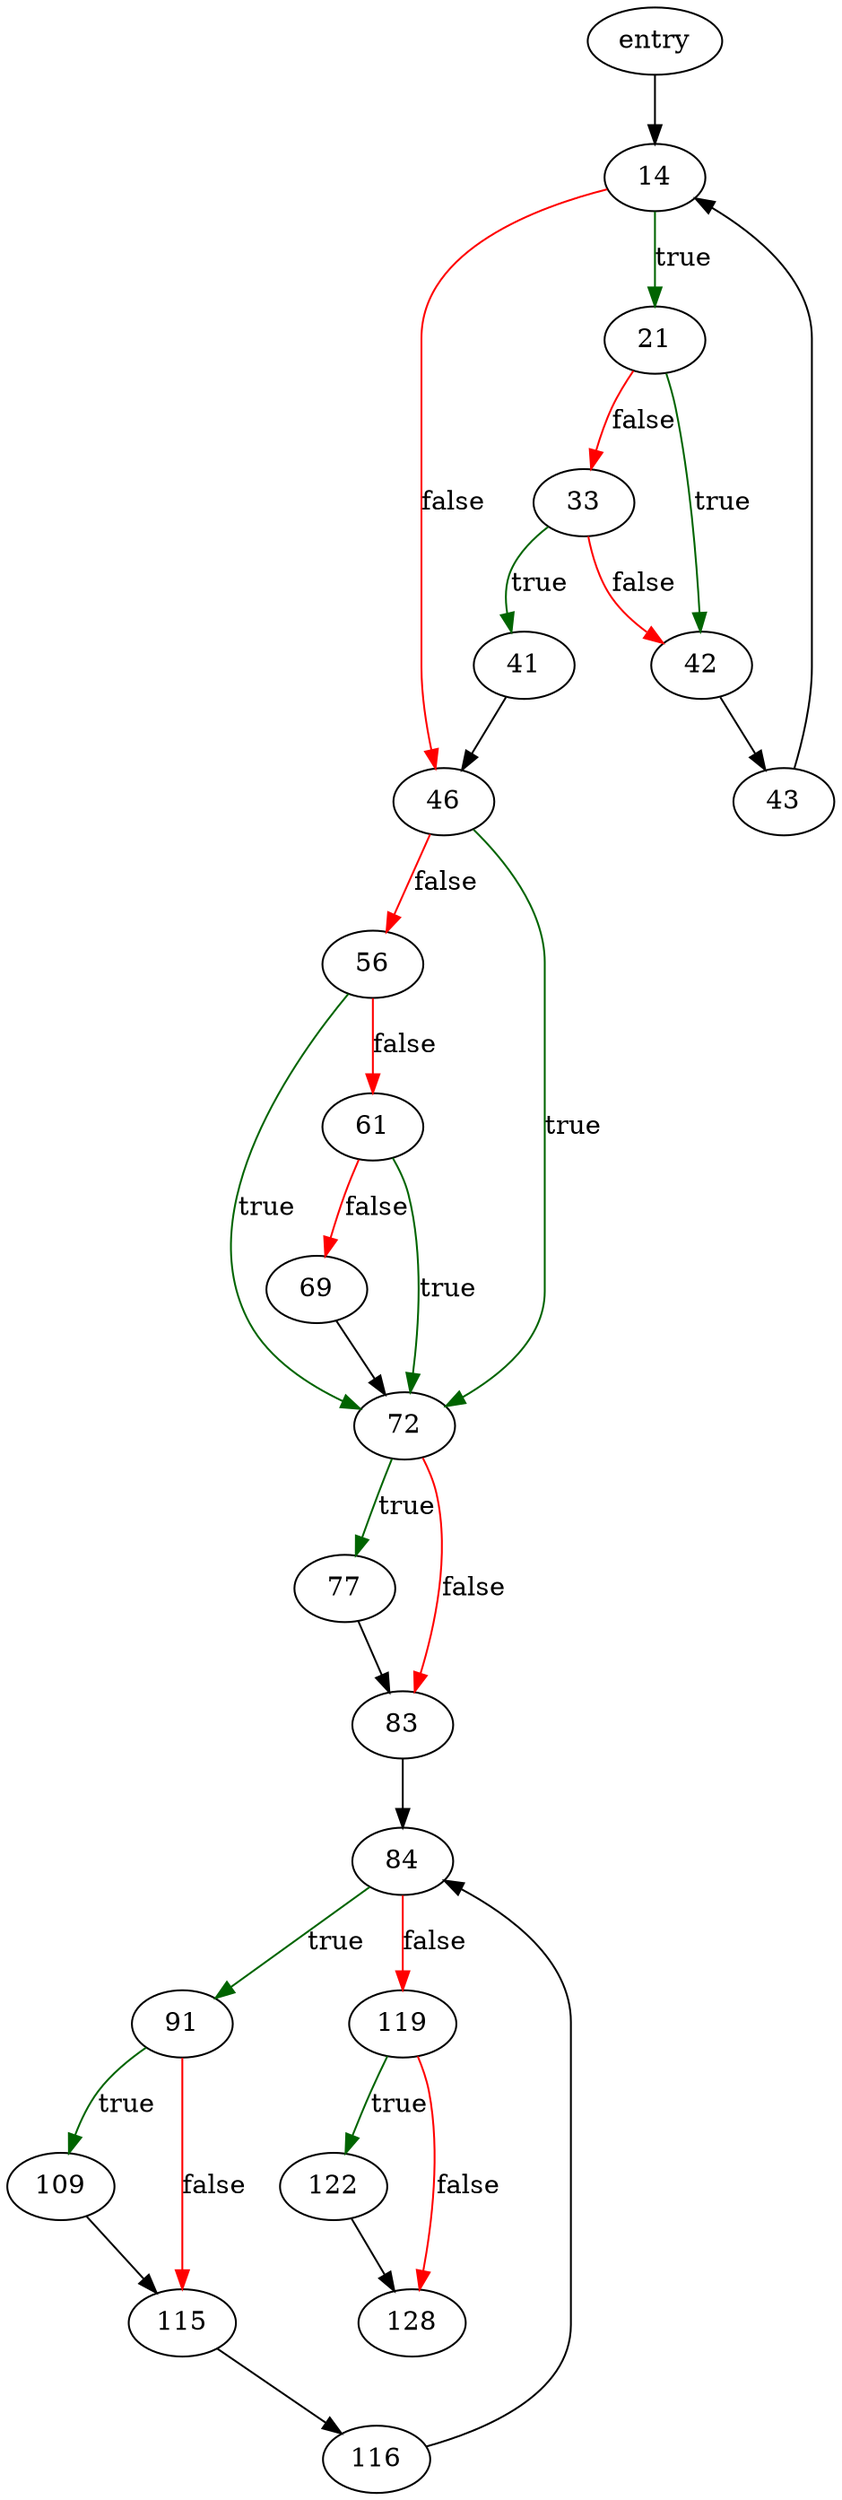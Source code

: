 digraph "identPut" {
	// Node definitions.
	3 [label=entry];
	14;
	21;
	33;
	41;
	42;
	43;
	46;
	56;
	61;
	69;
	72;
	77;
	83;
	84;
	91;
	109;
	115;
	116;
	119;
	122;
	128;

	// Edge definitions.
	3 -> 14;
	14 -> 21 [
		color=darkgreen
		label=true
	];
	14 -> 46 [
		color=red
		label=false
	];
	21 -> 33 [
		color=red
		label=false
	];
	21 -> 42 [
		color=darkgreen
		label=true
	];
	33 -> 41 [
		color=darkgreen
		label=true
	];
	33 -> 42 [
		color=red
		label=false
	];
	41 -> 46;
	42 -> 43;
	43 -> 14;
	46 -> 56 [
		color=red
		label=false
	];
	46 -> 72 [
		color=darkgreen
		label=true
	];
	56 -> 61 [
		color=red
		label=false
	];
	56 -> 72 [
		color=darkgreen
		label=true
	];
	61 -> 69 [
		color=red
		label=false
	];
	61 -> 72 [
		color=darkgreen
		label=true
	];
	69 -> 72;
	72 -> 77 [
		color=darkgreen
		label=true
	];
	72 -> 83 [
		color=red
		label=false
	];
	77 -> 83;
	83 -> 84;
	84 -> 91 [
		color=darkgreen
		label=true
	];
	84 -> 119 [
		color=red
		label=false
	];
	91 -> 109 [
		color=darkgreen
		label=true
	];
	91 -> 115 [
		color=red
		label=false
	];
	109 -> 115;
	115 -> 116;
	116 -> 84;
	119 -> 122 [
		color=darkgreen
		label=true
	];
	119 -> 128 [
		color=red
		label=false
	];
	122 -> 128;
}